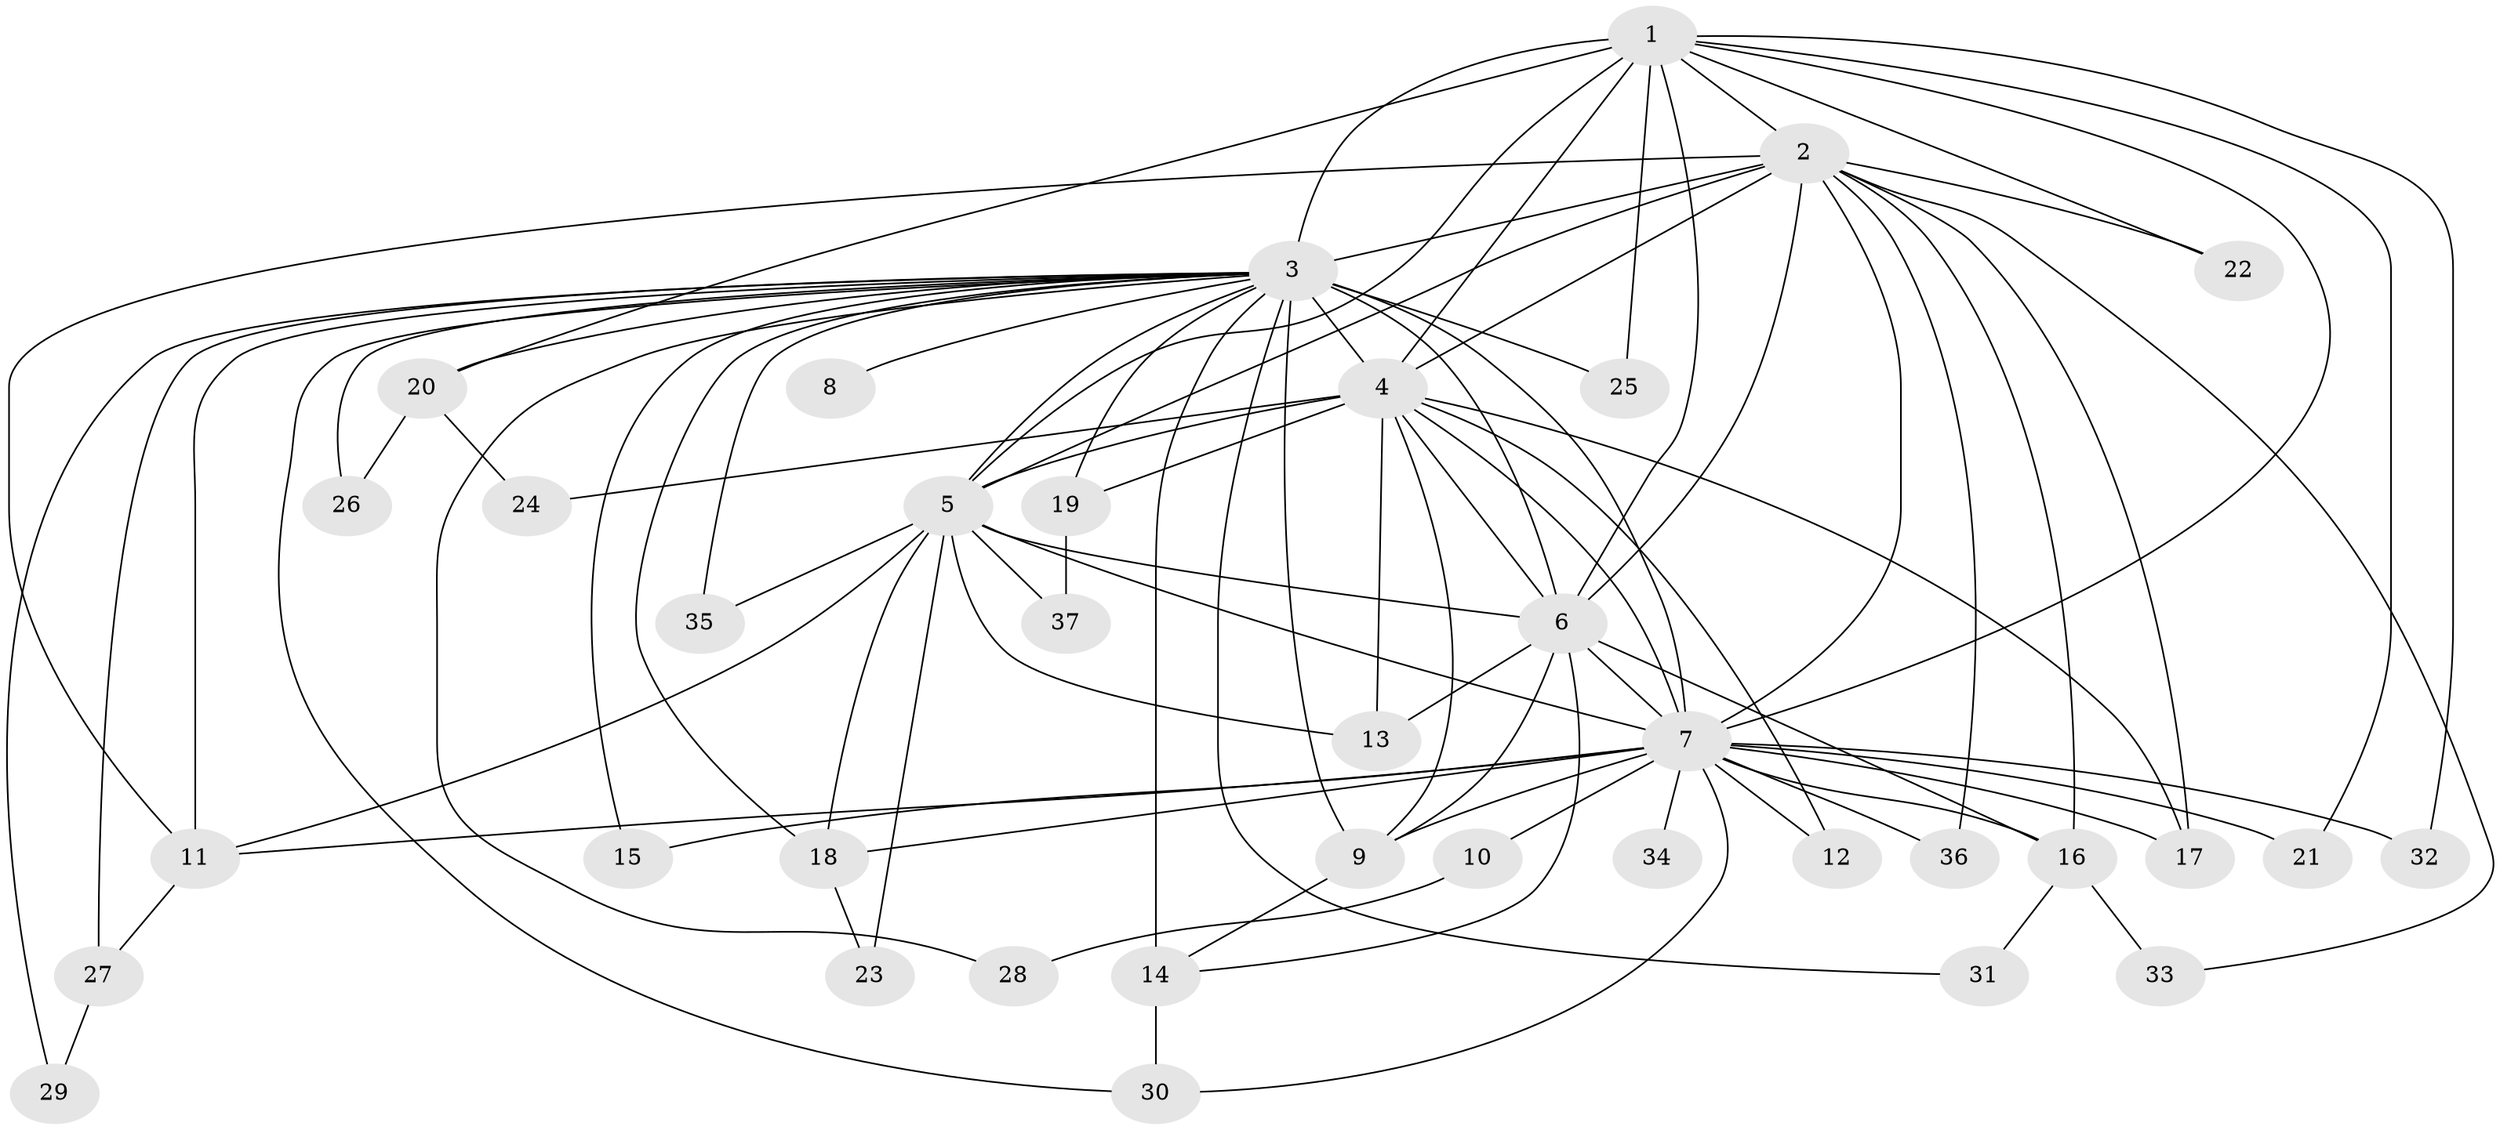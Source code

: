 // original degree distribution, {15: 0.02702702702702703, 17: 0.02702702702702703, 16: 0.013513513513513514, 27: 0.013513513513513514, 18: 0.013513513513513514, 12: 0.013513513513513514, 10: 0.013513513513513514, 30: 0.013513513513513514, 2: 0.5540540540540541, 4: 0.06756756756756757, 3: 0.17567567567567569, 7: 0.013513513513513514, 6: 0.013513513513513514, 5: 0.04054054054054054}
// Generated by graph-tools (version 1.1) at 2025/35/03/09/25 02:35:05]
// undirected, 37 vertices, 88 edges
graph export_dot {
graph [start="1"]
  node [color=gray90,style=filled];
  1;
  2;
  3;
  4;
  5;
  6;
  7;
  8;
  9;
  10;
  11;
  12;
  13;
  14;
  15;
  16;
  17;
  18;
  19;
  20;
  21;
  22;
  23;
  24;
  25;
  26;
  27;
  28;
  29;
  30;
  31;
  32;
  33;
  34;
  35;
  36;
  37;
  1 -- 2 [weight=2.0];
  1 -- 3 [weight=1.0];
  1 -- 4 [weight=2.0];
  1 -- 5 [weight=1.0];
  1 -- 6 [weight=3.0];
  1 -- 7 [weight=1.0];
  1 -- 20 [weight=1.0];
  1 -- 21 [weight=1.0];
  1 -- 22 [weight=1.0];
  1 -- 25 [weight=1.0];
  1 -- 32 [weight=1.0];
  2 -- 3 [weight=4.0];
  2 -- 4 [weight=4.0];
  2 -- 5 [weight=2.0];
  2 -- 6 [weight=4.0];
  2 -- 7 [weight=2.0];
  2 -- 11 [weight=1.0];
  2 -- 16 [weight=2.0];
  2 -- 17 [weight=1.0];
  2 -- 22 [weight=1.0];
  2 -- 33 [weight=1.0];
  2 -- 36 [weight=1.0];
  3 -- 4 [weight=18.0];
  3 -- 5 [weight=3.0];
  3 -- 6 [weight=2.0];
  3 -- 7 [weight=5.0];
  3 -- 8 [weight=1.0];
  3 -- 9 [weight=1.0];
  3 -- 11 [weight=2.0];
  3 -- 14 [weight=3.0];
  3 -- 15 [weight=1.0];
  3 -- 18 [weight=2.0];
  3 -- 19 [weight=1.0];
  3 -- 20 [weight=2.0];
  3 -- 25 [weight=1.0];
  3 -- 26 [weight=1.0];
  3 -- 27 [weight=1.0];
  3 -- 28 [weight=1.0];
  3 -- 29 [weight=1.0];
  3 -- 30 [weight=1.0];
  3 -- 31 [weight=1.0];
  3 -- 35 [weight=1.0];
  4 -- 5 [weight=2.0];
  4 -- 6 [weight=4.0];
  4 -- 7 [weight=2.0];
  4 -- 9 [weight=1.0];
  4 -- 12 [weight=1.0];
  4 -- 13 [weight=1.0];
  4 -- 17 [weight=1.0];
  4 -- 19 [weight=1.0];
  4 -- 24 [weight=1.0];
  5 -- 6 [weight=3.0];
  5 -- 7 [weight=1.0];
  5 -- 11 [weight=1.0];
  5 -- 13 [weight=1.0];
  5 -- 18 [weight=1.0];
  5 -- 23 [weight=1.0];
  5 -- 35 [weight=1.0];
  5 -- 37 [weight=1.0];
  6 -- 7 [weight=3.0];
  6 -- 9 [weight=1.0];
  6 -- 13 [weight=1.0];
  6 -- 14 [weight=1.0];
  6 -- 16 [weight=1.0];
  7 -- 9 [weight=1.0];
  7 -- 10 [weight=1.0];
  7 -- 11 [weight=1.0];
  7 -- 12 [weight=1.0];
  7 -- 15 [weight=1.0];
  7 -- 16 [weight=1.0];
  7 -- 17 [weight=1.0];
  7 -- 18 [weight=1.0];
  7 -- 21 [weight=1.0];
  7 -- 30 [weight=1.0];
  7 -- 32 [weight=1.0];
  7 -- 34 [weight=1.0];
  7 -- 36 [weight=2.0];
  9 -- 14 [weight=1.0];
  10 -- 28 [weight=1.0];
  11 -- 27 [weight=1.0];
  14 -- 30 [weight=1.0];
  16 -- 31 [weight=1.0];
  16 -- 33 [weight=1.0];
  18 -- 23 [weight=1.0];
  19 -- 37 [weight=1.0];
  20 -- 24 [weight=1.0];
  20 -- 26 [weight=1.0];
  27 -- 29 [weight=1.0];
}
